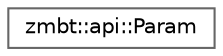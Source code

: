 digraph "Graphical Class Hierarchy"
{
 // LATEX_PDF_SIZE
  bgcolor="transparent";
  edge [fontname=Helvetica,fontsize=10,labelfontname=Helvetica,labelfontsize=10];
  node [fontname=Helvetica,fontsize=10,shape=box,height=0.2,width=0.4];
  rankdir="LR";
  Node0 [id="Node000000",label="zmbt::api::Param",height=0.2,width=0.4,color="grey40", fillcolor="white", style="filled",URL="$classzmbt_1_1api_1_1Param.html",tooltip="Alias for zmbt::Param."];
}
